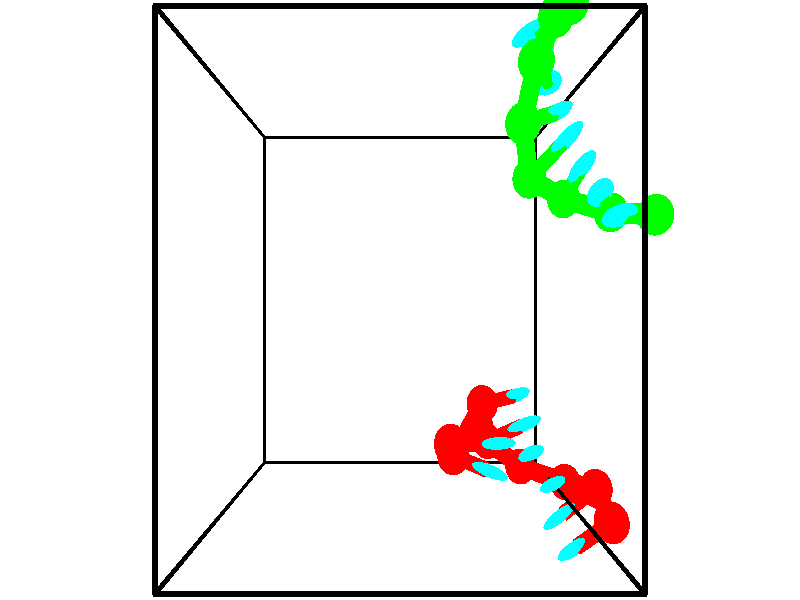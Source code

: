 // switches for output
#declare DRAW_BASES = 1; // possible values are 0, 1; only relevant for DNA ribbons
#declare DRAW_BASES_TYPE = 3; // possible values are 1, 2, 3; only relevant for DNA ribbons
#declare DRAW_FOG = 0; // set to 1 to enable fog

#include "colors.inc"

#include "transforms.inc"
background { rgb <1, 1, 1>}

#default {
   normal{
       ripples 0.25
       frequency 0.20
       turbulence 0.2
       lambda 5
   }
	finish {
		phong 0.1
		phong_size 40.
	}
}

// original window dimensions: 1024x640


// camera settings

camera {
	sky <-0, 1, 0>
	up <-0, 1, 0>
	right 1.6 * <1, 0, 0>
	location <2.5, 2.5, 11.1562>
	look_at <2.5, 2.5, 2.5>
	direction <0, 0, -8.6562>
	angle 67.0682
}


# declare cpy_camera_pos = <2.5, 2.5, 11.1562>;
# if (DRAW_FOG = 1)
fog {
	fog_type 2
	up vnormalize(cpy_camera_pos)
	color rgbt<1,1,1,0.3>
	distance 1e-5
	fog_alt 3e-3
	fog_offset 4
}
# end


// LIGHTS

# declare lum = 6;
global_settings {
	ambient_light rgb lum * <0.05, 0.05, 0.05>
	max_trace_level 15
}# declare cpy_direct_light_amount = 0.25;
light_source
{	1000 * <-1, -1, 1>,
	rgb lum * cpy_direct_light_amount
	parallel
}

light_source
{	1000 * <1, 1, -1>,
	rgb lum * cpy_direct_light_amount
	parallel
}

// strand 0

// nucleotide -1

// particle -1
sphere {
	<3.251637, 0.723635, 2.242485> 0.250000
	pigment { color rgbt <1,0,0,0> }
	no_shadow
}
cylinder {
	<3.644817, 0.717568, 2.169189>,  <3.880726, 0.713928, 2.125212>, 0.100000
	pigment { color rgbt <1,0,0,0> }
	no_shadow
}
cylinder {
	<3.644817, 0.717568, 2.169189>,  <3.251637, 0.723635, 2.242485>, 0.100000
	pigment { color rgbt <1,0,0,0> }
	no_shadow
}

// particle -1
sphere {
	<3.644817, 0.717568, 2.169189> 0.100000
	pigment { color rgbt <1,0,0,0> }
	no_shadow
}
sphere {
	0, 1
	scale<0.080000,0.200000,0.300000>
	matrix <0.004870, -0.994095, 0.108404,
		-0.183801, -0.107448, -0.977073,
		0.982952, -0.015167, -0.183239,
		3.939703, 0.713018, 2.114218>
	pigment { color rgbt <0,1,1,0> }
	no_shadow
}
cylinder {
	<3.339965, 0.442477, 1.599575>,  <3.251637, 0.723635, 2.242485>, 0.130000
	pigment { color rgbt <1,0,0,0> }
	no_shadow
}

// nucleotide -1

// particle -1
sphere {
	<3.339965, 0.442477, 1.599575> 0.250000
	pigment { color rgbt <1,0,0,0> }
	no_shadow
}
cylinder {
	<3.631725, 0.392130, 1.868538>,  <3.806782, 0.361922, 2.029916>, 0.100000
	pigment { color rgbt <1,0,0,0> }
	no_shadow
}
cylinder {
	<3.631725, 0.392130, 1.868538>,  <3.339965, 0.442477, 1.599575>, 0.100000
	pigment { color rgbt <1,0,0,0> }
	no_shadow
}

// particle -1
sphere {
	<3.631725, 0.392130, 1.868538> 0.100000
	pigment { color rgbt <1,0,0,0> }
	no_shadow
}
sphere {
	0, 1
	scale<0.080000,0.200000,0.300000>
	matrix <-0.298900, -0.942776, 0.147757,
		0.615331, -0.308757, -0.725284,
		0.729402, -0.125868, 0.672407,
		3.850546, 0.354370, 2.070260>
	pigment { color rgbt <0,1,1,0> }
	no_shadow
}
cylinder {
	<3.826510, 1.104795, 1.414608>,  <3.339965, 0.442477, 1.599575>, 0.130000
	pigment { color rgbt <1,0,0,0> }
	no_shadow
}

// nucleotide -1

// particle -1
sphere {
	<3.826510, 1.104795, 1.414608> 0.250000
	pigment { color rgbt <1,0,0,0> }
	no_shadow
}
cylinder {
	<4.166683, 1.137398, 1.206717>,  <4.370787, 1.156960, 1.081981>, 0.100000
	pigment { color rgbt <1,0,0,0> }
	no_shadow
}
cylinder {
	<4.166683, 1.137398, 1.206717>,  <3.826510, 1.104795, 1.414608>, 0.100000
	pigment { color rgbt <1,0,0,0> }
	no_shadow
}

// particle -1
sphere {
	<4.166683, 1.137398, 1.206717> 0.100000
	pigment { color rgbt <1,0,0,0> }
	no_shadow
}
sphere {
	0, 1
	scale<0.080000,0.200000,0.300000>
	matrix <0.336397, -0.843812, 0.418113,
		-0.404475, -0.530413, -0.745025,
		0.850433, 0.081508, -0.519730,
		4.421813, 1.161851, 1.050798>
	pigment { color rgbt <0,1,1,0> }
	no_shadow
}
cylinder {
	<3.986126, 0.493193, 0.858409>,  <3.826510, 1.104795, 1.414608>, 0.130000
	pigment { color rgbt <1,0,0,0> }
	no_shadow
}

// nucleotide -1

// particle -1
sphere {
	<3.986126, 0.493193, 0.858409> 0.250000
	pigment { color rgbt <1,0,0,0> }
	no_shadow
}
cylinder {
	<4.308449, 0.655502, 1.030931>,  <4.501842, 0.752888, 1.134445>, 0.100000
	pigment { color rgbt <1,0,0,0> }
	no_shadow
}
cylinder {
	<4.308449, 0.655502, 1.030931>,  <3.986126, 0.493193, 0.858409>, 0.100000
	pigment { color rgbt <1,0,0,0> }
	no_shadow
}

// particle -1
sphere {
	<4.308449, 0.655502, 1.030931> 0.100000
	pigment { color rgbt <1,0,0,0> }
	no_shadow
}
sphere {
	0, 1
	scale<0.080000,0.200000,0.300000>
	matrix <0.209982, -0.876800, 0.432584,
		0.553701, -0.258012, -0.791736,
		0.805806, 0.405773, 0.431307,
		4.550190, 0.777234, 1.160324>
	pigment { color rgbt <0,1,1,0> }
	no_shadow
}
cylinder {
	<4.567048, 0.109385, 0.758846>,  <3.986126, 0.493193, 0.858409>, 0.130000
	pigment { color rgbt <1,0,0,0> }
	no_shadow
}

// nucleotide -1

// particle -1
sphere {
	<4.567048, 0.109385, 0.758846> 0.250000
	pigment { color rgbt <1,0,0,0> }
	no_shadow
}
cylinder {
	<4.598301, 0.290768, 1.113985>,  <4.617053, 0.399597, 1.327068>, 0.100000
	pigment { color rgbt <1,0,0,0> }
	no_shadow
}
cylinder {
	<4.598301, 0.290768, 1.113985>,  <4.567048, 0.109385, 0.758846>, 0.100000
	pigment { color rgbt <1,0,0,0> }
	no_shadow
}

// particle -1
sphere {
	<4.598301, 0.290768, 1.113985> 0.100000
	pigment { color rgbt <1,0,0,0> }
	no_shadow
}
sphere {
	0, 1
	scale<0.080000,0.200000,0.300000>
	matrix <0.210671, -0.877968, 0.429871,
		0.974430, 0.153456, -0.164128,
		0.078133, 0.453456, 0.887847,
		4.621741, 0.426805, 1.380339>
	pigment { color rgbt <0,1,1,0> }
	no_shadow
}
cylinder {
	<5.275179, -0.052620, 0.999477>,  <4.567048, 0.109385, 0.758846>, 0.130000
	pigment { color rgbt <1,0,0,0> }
	no_shadow
}

// nucleotide -1

// particle -1
sphere {
	<5.275179, -0.052620, 0.999477> 0.250000
	pigment { color rgbt <1,0,0,0> }
	no_shadow
}
cylinder {
	<5.073380, 0.014586, 1.338240>,  <4.952300, 0.054909, 1.541498>, 0.100000
	pigment { color rgbt <1,0,0,0> }
	no_shadow
}
cylinder {
	<5.073380, 0.014586, 1.338240>,  <5.275179, -0.052620, 0.999477>, 0.100000
	pigment { color rgbt <1,0,0,0> }
	no_shadow
}

// particle -1
sphere {
	<5.073380, 0.014586, 1.338240> 0.100000
	pigment { color rgbt <1,0,0,0> }
	no_shadow
}
sphere {
	0, 1
	scale<0.080000,0.200000,0.300000>
	matrix <0.351946, -0.855678, 0.379406,
		0.788426, 0.489475, 0.372556,
		-0.504498, 0.168014, 0.846908,
		4.922030, 0.064990, 1.592312>
	pigment { color rgbt <0,1,1,0> }
	no_shadow
}
cylinder {
	<5.593271, 0.021607, 1.628323>,  <5.275179, -0.052620, 0.999477>, 0.130000
	pigment { color rgbt <1,0,0,0> }
	no_shadow
}

// nucleotide -1

// particle -1
sphere {
	<5.593271, 0.021607, 1.628323> 0.250000
	pigment { color rgbt <1,0,0,0> }
	no_shadow
}
cylinder {
	<5.247566, -0.166892, 1.698725>,  <5.040143, -0.279991, 1.740966>, 0.100000
	pigment { color rgbt <1,0,0,0> }
	no_shadow
}
cylinder {
	<5.247566, -0.166892, 1.698725>,  <5.593271, 0.021607, 1.628323>, 0.100000
	pigment { color rgbt <1,0,0,0> }
	no_shadow
}

// particle -1
sphere {
	<5.247566, -0.166892, 1.698725> 0.100000
	pigment { color rgbt <1,0,0,0> }
	no_shadow
}
sphere {
	0, 1
	scale<0.080000,0.200000,0.300000>
	matrix <0.498451, -0.755085, 0.425903,
		-0.067808, 0.455821, 0.887485,
		-0.864262, -0.471248, 0.176004,
		4.988288, -0.308266, 1.751526>
	pigment { color rgbt <0,1,1,0> }
	no_shadow
}
cylinder {
	<5.592847, -0.213205, 2.330102>,  <5.593271, 0.021607, 1.628323>, 0.130000
	pigment { color rgbt <1,0,0,0> }
	no_shadow
}

// nucleotide -1

// particle -1
sphere {
	<5.592847, -0.213205, 2.330102> 0.250000
	pigment { color rgbt <1,0,0,0> }
	no_shadow
}
cylinder {
	<5.336552, -0.457845, 2.144457>,  <5.182775, -0.604629, 2.033070>, 0.100000
	pigment { color rgbt <1,0,0,0> }
	no_shadow
}
cylinder {
	<5.336552, -0.457845, 2.144457>,  <5.592847, -0.213205, 2.330102>, 0.100000
	pigment { color rgbt <1,0,0,0> }
	no_shadow
}

// particle -1
sphere {
	<5.336552, -0.457845, 2.144457> 0.100000
	pigment { color rgbt <1,0,0,0> }
	no_shadow
}
sphere {
	0, 1
	scale<0.080000,0.200000,0.300000>
	matrix <0.334028, -0.766357, 0.548745,
		-0.691289, 0.196575, 0.695326,
		-0.640737, -0.611600, -0.464113,
		5.144331, -0.641325, 2.005223>
	pigment { color rgbt <0,1,1,0> }
	no_shadow
}
// strand 1

// nucleotide -1

// particle -1
sphere {
	<6.201169, 3.529310, 2.409970> 0.250000
	pigment { color rgbt <0,1,0,0> }
	no_shadow
}
cylinder {
	<5.843361, 3.503017, 2.586838>,  <5.628676, 3.487242, 2.692959>, 0.100000
	pigment { color rgbt <0,1,0,0> }
	no_shadow
}
cylinder {
	<5.843361, 3.503017, 2.586838>,  <6.201169, 3.529310, 2.409970>, 0.100000
	pigment { color rgbt <0,1,0,0> }
	no_shadow
}

// particle -1
sphere {
	<5.843361, 3.503017, 2.586838> 0.100000
	pigment { color rgbt <0,1,0,0> }
	no_shadow
}
sphere {
	0, 1
	scale<0.080000,0.200000,0.300000>
	matrix <-0.297400, 0.825985, -0.478855,
		-0.333750, -0.559846, -0.758409,
		-0.894519, -0.065733, 0.442171,
		5.575005, 3.483298, 2.719489>
	pigment { color rgbt <0,1,1,0> }
	no_shadow
}
cylinder {
	<5.722818, 3.613224, 1.936763>,  <6.201169, 3.529310, 2.409970>, 0.130000
	pigment { color rgbt <0,1,0,0> }
	no_shadow
}

// nucleotide -1

// particle -1
sphere {
	<5.722818, 3.613224, 1.936763> 0.250000
	pigment { color rgbt <0,1,0,0> }
	no_shadow
}
cylinder {
	<5.520958, 3.707354, 2.269016>,  <5.399842, 3.763831, 2.468368>, 0.100000
	pigment { color rgbt <0,1,0,0> }
	no_shadow
}
cylinder {
	<5.520958, 3.707354, 2.269016>,  <5.722818, 3.613224, 1.936763>, 0.100000
	pigment { color rgbt <0,1,0,0> }
	no_shadow
}

// particle -1
sphere {
	<5.520958, 3.707354, 2.269016> 0.100000
	pigment { color rgbt <0,1,0,0> }
	no_shadow
}
sphere {
	0, 1
	scale<0.080000,0.200000,0.300000>
	matrix <-0.396899, 0.791190, -0.465285,
		-0.766681, -0.564483, -0.305873,
		-0.504649, 0.235325, 0.830633,
		5.369563, 3.777951, 2.518206>
	pigment { color rgbt <0,1,1,0> }
	no_shadow
}
cylinder {
	<5.059416, 3.817845, 1.708482>,  <5.722818, 3.613224, 1.936763>, 0.130000
	pigment { color rgbt <0,1,0,0> }
	no_shadow
}

// nucleotide -1

// particle -1
sphere {
	<5.059416, 3.817845, 1.708482> 0.250000
	pigment { color rgbt <0,1,0,0> }
	no_shadow
}
cylinder {
	<5.118011, 3.991426, 2.064060>,  <5.153169, 4.095575, 2.277407>, 0.100000
	pigment { color rgbt <0,1,0,0> }
	no_shadow
}
cylinder {
	<5.118011, 3.991426, 2.064060>,  <5.059416, 3.817845, 1.708482>, 0.100000
	pigment { color rgbt <0,1,0,0> }
	no_shadow
}

// particle -1
sphere {
	<5.118011, 3.991426, 2.064060> 0.100000
	pigment { color rgbt <0,1,0,0> }
	no_shadow
}
sphere {
	0, 1
	scale<0.080000,0.200000,0.300000>
	matrix <-0.471342, 0.820691, -0.322961,
		-0.869700, -0.371688, 0.324762,
		0.146488, 0.433954, 0.888947,
		5.161958, 4.121613, 2.330744>
	pigment { color rgbt <0,1,1,0> }
	no_shadow
}
cylinder {
	<4.443525, 4.021075, 2.089001>,  <5.059416, 3.817845, 1.708482>, 0.130000
	pigment { color rgbt <0,1,0,0> }
	no_shadow
}

// nucleotide -1

// particle -1
sphere {
	<4.443525, 4.021075, 2.089001> 0.250000
	pigment { color rgbt <0,1,0,0> }
	no_shadow
}
cylinder {
	<4.734436, 4.278763, 2.183701>,  <4.908982, 4.433375, 2.240520>, 0.100000
	pigment { color rgbt <0,1,0,0> }
	no_shadow
}
cylinder {
	<4.734436, 4.278763, 2.183701>,  <4.443525, 4.021075, 2.089001>, 0.100000
	pigment { color rgbt <0,1,0,0> }
	no_shadow
}

// particle -1
sphere {
	<4.734436, 4.278763, 2.183701> 0.100000
	pigment { color rgbt <0,1,0,0> }
	no_shadow
}
sphere {
	0, 1
	scale<0.080000,0.200000,0.300000>
	matrix <-0.538266, 0.749377, -0.385621,
		-0.425839, 0.153019, 0.891766,
		0.727277, 0.644220, 0.236749,
		4.952619, 4.472029, 2.254725>
	pigment { color rgbt <0,1,1,0> }
	no_shadow
}
cylinder {
	<4.253453, 4.597013, 2.553078>,  <4.443525, 4.021075, 2.089001>, 0.130000
	pigment { color rgbt <0,1,0,0> }
	no_shadow
}

// nucleotide -1

// particle -1
sphere {
	<4.253453, 4.597013, 2.553078> 0.250000
	pigment { color rgbt <0,1,0,0> }
	no_shadow
}
cylinder {
	<4.578148, 4.722132, 2.355801>,  <4.772965, 4.797204, 2.237434>, 0.100000
	pigment { color rgbt <0,1,0,0> }
	no_shadow
}
cylinder {
	<4.578148, 4.722132, 2.355801>,  <4.253453, 4.597013, 2.553078>, 0.100000
	pigment { color rgbt <0,1,0,0> }
	no_shadow
}

// particle -1
sphere {
	<4.578148, 4.722132, 2.355801> 0.100000
	pigment { color rgbt <0,1,0,0> }
	no_shadow
}
sphere {
	0, 1
	scale<0.080000,0.200000,0.300000>
	matrix <-0.450086, 0.873189, -0.186984,
		0.372163, 0.373761, 0.849587,
		0.811737, 0.312798, -0.493193,
		4.821669, 4.815971, 2.207843>
	pigment { color rgbt <0,1,1,0> }
	no_shadow
}
cylinder {
	<4.400717, 5.276917, 2.738472>,  <4.253453, 4.597013, 2.553078>, 0.130000
	pigment { color rgbt <0,1,0,0> }
	no_shadow
}

// nucleotide -1

// particle -1
sphere {
	<4.400717, 5.276917, 2.738472> 0.250000
	pigment { color rgbt <0,1,0,0> }
	no_shadow
}
cylinder {
	<4.582314, 5.236568, 2.384361>,  <4.691272, 5.212360, 2.171895>, 0.100000
	pigment { color rgbt <0,1,0,0> }
	no_shadow
}
cylinder {
	<4.582314, 5.236568, 2.384361>,  <4.400717, 5.276917, 2.738472>, 0.100000
	pigment { color rgbt <0,1,0,0> }
	no_shadow
}

// particle -1
sphere {
	<4.582314, 5.236568, 2.384361> 0.100000
	pigment { color rgbt <0,1,0,0> }
	no_shadow
}
sphere {
	0, 1
	scale<0.080000,0.200000,0.300000>
	matrix <-0.258112, 0.936080, -0.239025,
		0.852801, 0.337016, 0.398937,
		0.453992, -0.100870, -0.885277,
		4.718511, 5.206307, 2.118778>
	pigment { color rgbt <0,1,1,0> }
	no_shadow
}
cylinder {
	<4.722912, 5.870082, 2.566270>,  <4.400717, 5.276917, 2.738472>, 0.130000
	pigment { color rgbt <0,1,0,0> }
	no_shadow
}

// nucleotide -1

// particle -1
sphere {
	<4.722912, 5.870082, 2.566270> 0.250000
	pigment { color rgbt <0,1,0,0> }
	no_shadow
}
cylinder {
	<4.688644, 5.735727, 2.191071>,  <4.668084, 5.655114, 1.965951>, 0.100000
	pigment { color rgbt <0,1,0,0> }
	no_shadow
}
cylinder {
	<4.688644, 5.735727, 2.191071>,  <4.722912, 5.870082, 2.566270>, 0.100000
	pigment { color rgbt <0,1,0,0> }
	no_shadow
}

// particle -1
sphere {
	<4.688644, 5.735727, 2.191071> 0.100000
	pigment { color rgbt <0,1,0,0> }
	no_shadow
}
sphere {
	0, 1
	scale<0.080000,0.200000,0.300000>
	matrix <-0.361903, 0.887645, -0.284803,
		0.928271, 0.315066, -0.197602,
		-0.085669, -0.335887, -0.937998,
		4.662944, 5.634961, 1.909671>
	pigment { color rgbt <0,1,1,0> }
	no_shadow
}
cylinder {
	<5.118755, 6.257091, 1.968233>,  <4.722912, 5.870082, 2.566270>, 0.130000
	pigment { color rgbt <0,1,0,0> }
	no_shadow
}

// nucleotide -1

// particle -1
sphere {
	<5.118755, 6.257091, 1.968233> 0.250000
	pigment { color rgbt <0,1,0,0> }
	no_shadow
}
cylinder {
	<4.778397, 6.094162, 1.835529>,  <4.574182, 5.996405, 1.755907>, 0.100000
	pigment { color rgbt <0,1,0,0> }
	no_shadow
}
cylinder {
	<4.778397, 6.094162, 1.835529>,  <5.118755, 6.257091, 1.968233>, 0.100000
	pigment { color rgbt <0,1,0,0> }
	no_shadow
}

// particle -1
sphere {
	<4.778397, 6.094162, 1.835529> 0.100000
	pigment { color rgbt <0,1,0,0> }
	no_shadow
}
sphere {
	0, 1
	scale<0.080000,0.200000,0.300000>
	matrix <-0.336281, 0.907503, -0.251702,
		0.403596, -0.102609, -0.909166,
		-0.850897, -0.407321, -0.331759,
		4.523128, 5.971966, 1.736001>
	pigment { color rgbt <0,1,1,0> }
	no_shadow
}
// box output
cylinder {
	<0.000000, 0.000000, 0.000000>,  <5.000000, 0.000000, 0.000000>, 0.025000
	pigment { color rgbt <0,0,0,0> }
	no_shadow
}
cylinder {
	<0.000000, 0.000000, 0.000000>,  <0.000000, 5.000000, 0.000000>, 0.025000
	pigment { color rgbt <0,0,0,0> }
	no_shadow
}
cylinder {
	<0.000000, 0.000000, 0.000000>,  <0.000000, 0.000000, 5.000000>, 0.025000
	pigment { color rgbt <0,0,0,0> }
	no_shadow
}
cylinder {
	<5.000000, 5.000000, 5.000000>,  <0.000000, 5.000000, 5.000000>, 0.025000
	pigment { color rgbt <0,0,0,0> }
	no_shadow
}
cylinder {
	<5.000000, 5.000000, 5.000000>,  <5.000000, 0.000000, 5.000000>, 0.025000
	pigment { color rgbt <0,0,0,0> }
	no_shadow
}
cylinder {
	<5.000000, 5.000000, 5.000000>,  <5.000000, 5.000000, 0.000000>, 0.025000
	pigment { color rgbt <0,0,0,0> }
	no_shadow
}
cylinder {
	<0.000000, 0.000000, 5.000000>,  <0.000000, 5.000000, 5.000000>, 0.025000
	pigment { color rgbt <0,0,0,0> }
	no_shadow
}
cylinder {
	<0.000000, 0.000000, 5.000000>,  <5.000000, 0.000000, 5.000000>, 0.025000
	pigment { color rgbt <0,0,0,0> }
	no_shadow
}
cylinder {
	<5.000000, 5.000000, 0.000000>,  <0.000000, 5.000000, 0.000000>, 0.025000
	pigment { color rgbt <0,0,0,0> }
	no_shadow
}
cylinder {
	<5.000000, 5.000000, 0.000000>,  <5.000000, 0.000000, 0.000000>, 0.025000
	pigment { color rgbt <0,0,0,0> }
	no_shadow
}
cylinder {
	<5.000000, 0.000000, 5.000000>,  <5.000000, 0.000000, 0.000000>, 0.025000
	pigment { color rgbt <0,0,0,0> }
	no_shadow
}
cylinder {
	<0.000000, 5.000000, 0.000000>,  <0.000000, 5.000000, 5.000000>, 0.025000
	pigment { color rgbt <0,0,0,0> }
	no_shadow
}
// end of box output

